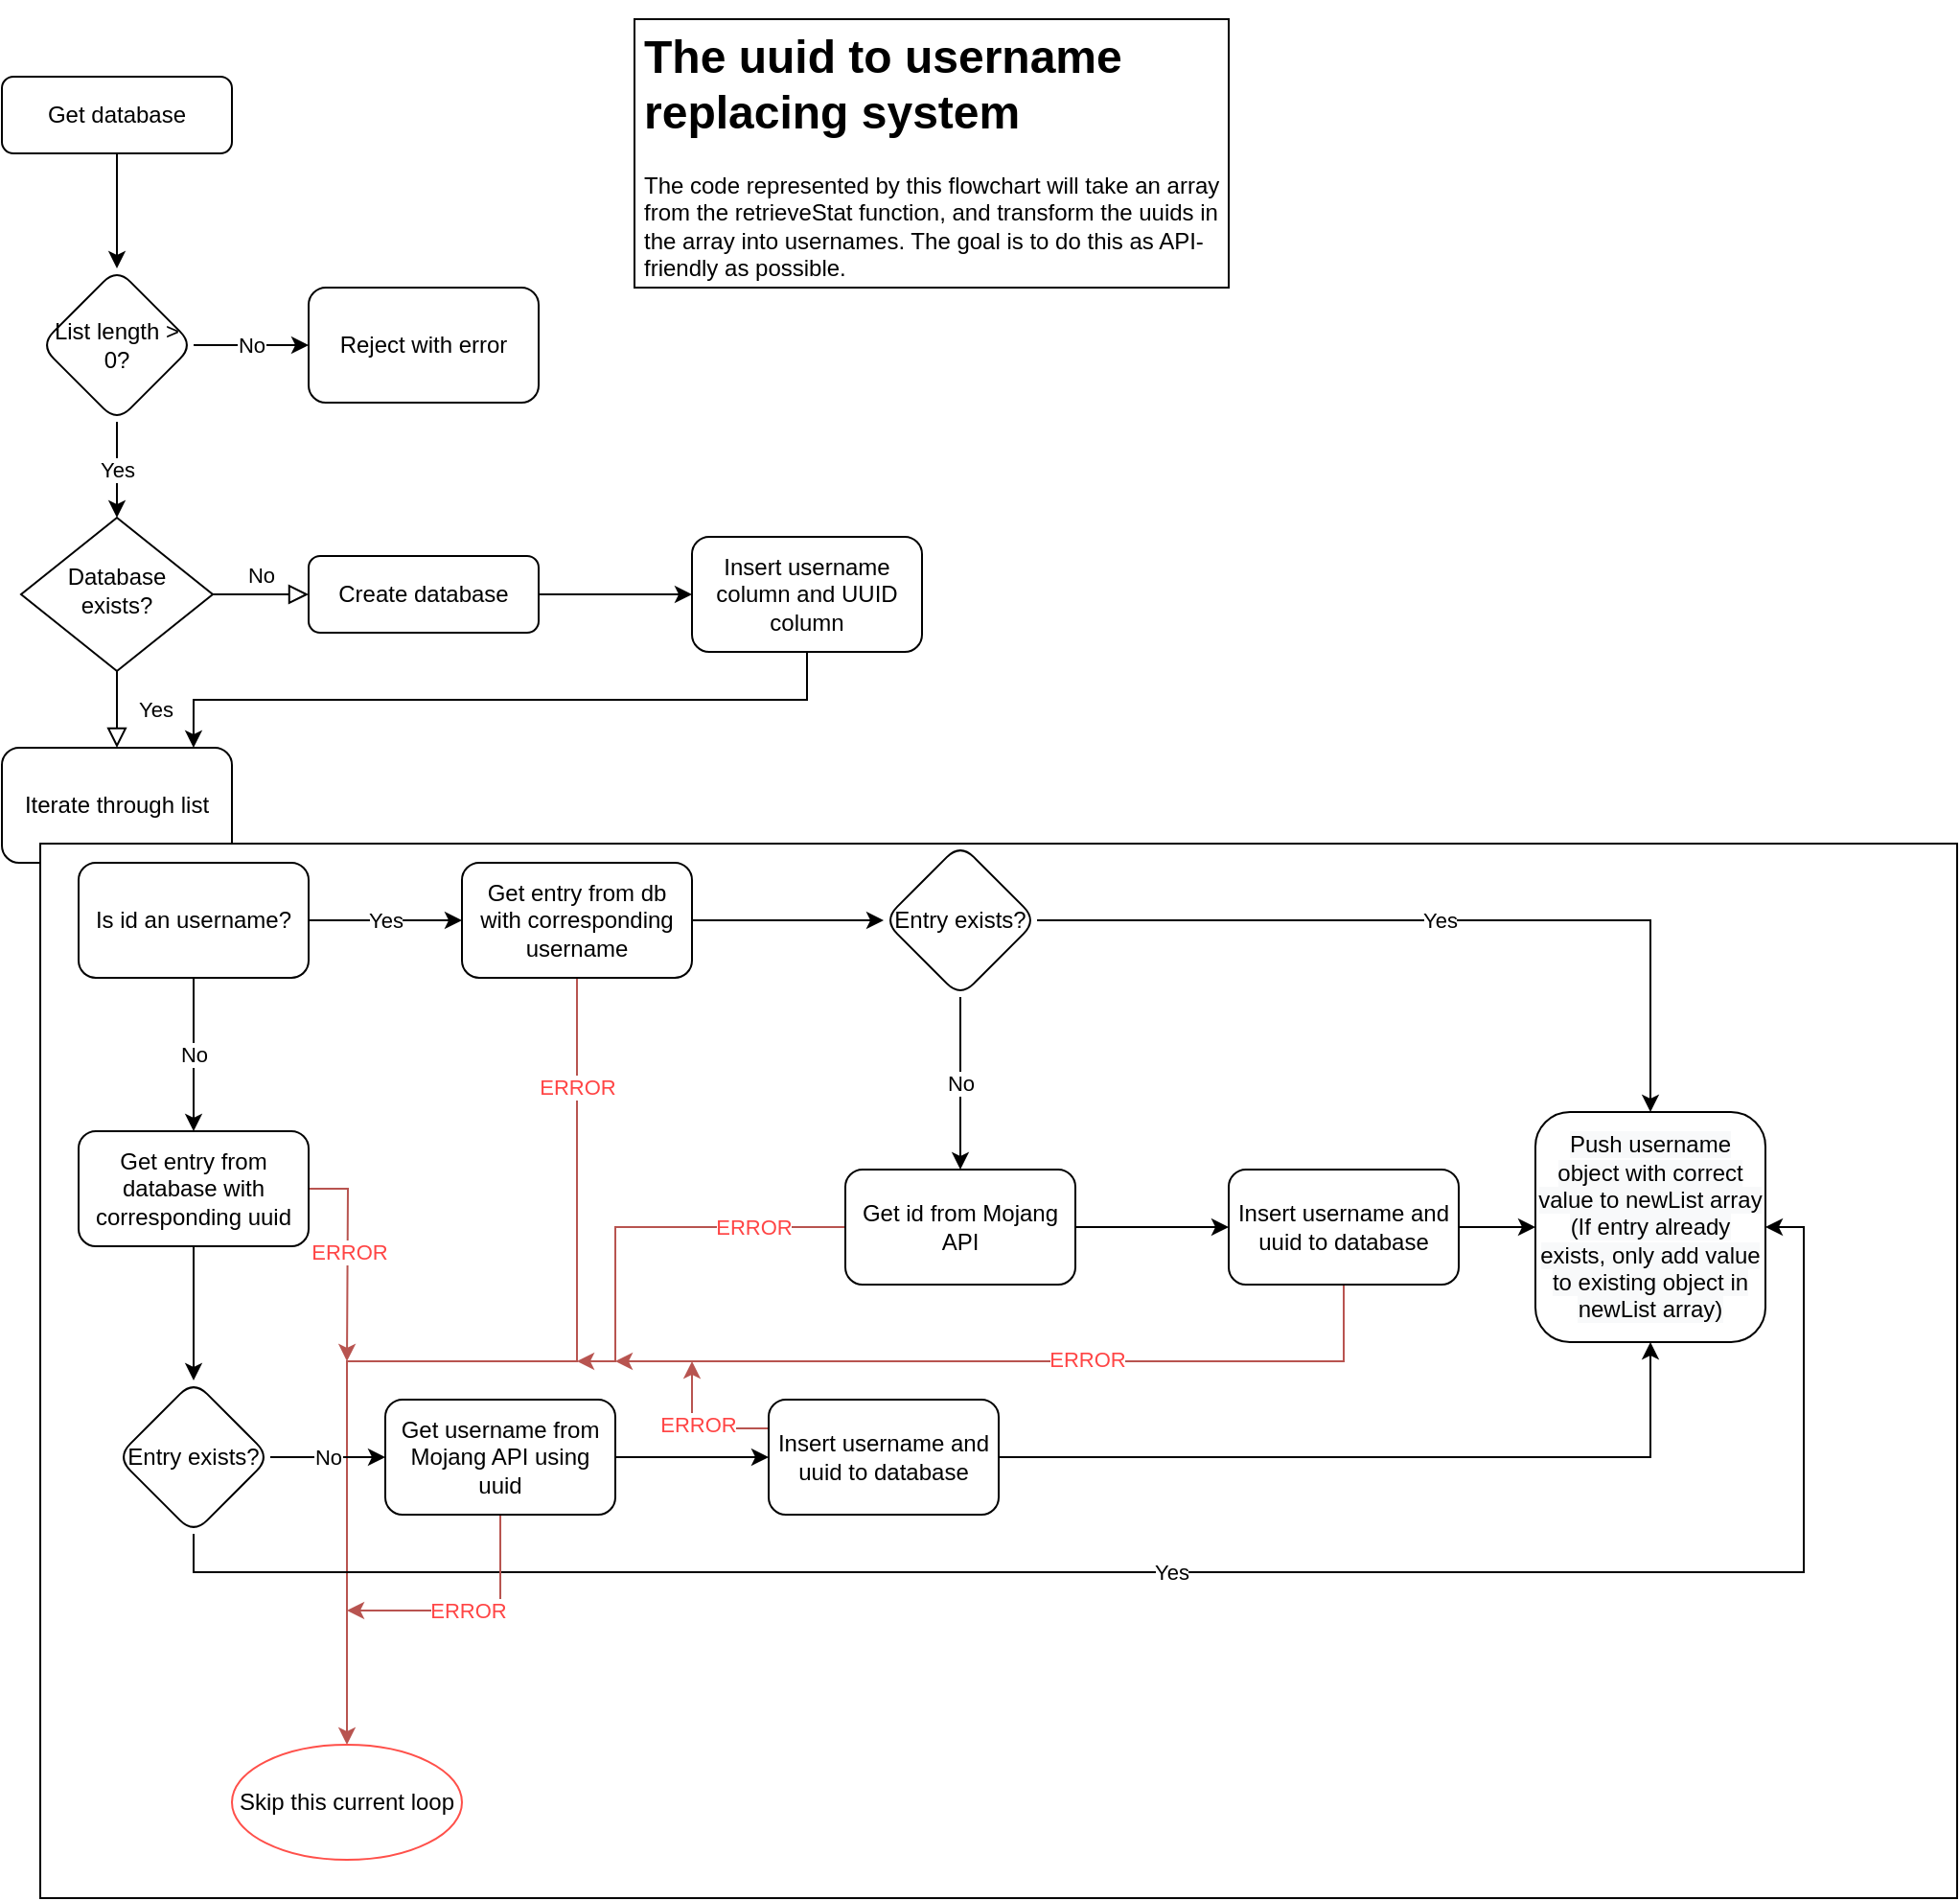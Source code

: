 <mxfile version="15.3.0" type="device"><diagram id="C5RBs43oDa-KdzZeNtuy" name="Page-1"><mxGraphModel dx="1673" dy="896" grid="1" gridSize="10" guides="1" tooltips="1" connect="1" arrows="1" fold="1" page="1" pageScale="1" pageWidth="827" pageHeight="1169" math="0" shadow="0"><root><mxCell id="WIyWlLk6GJQsqaUBKTNV-0"/><mxCell id="WIyWlLk6GJQsqaUBKTNV-1" parent="WIyWlLk6GJQsqaUBKTNV-0"/><mxCell id="yE2sMuW5LS-2qirhEya3-6" value="" style="edgeStyle=orthogonalEdgeStyle;rounded=0;orthogonalLoop=1;jettySize=auto;html=1;" edge="1" parent="WIyWlLk6GJQsqaUBKTNV-1" source="WIyWlLk6GJQsqaUBKTNV-3" target="yE2sMuW5LS-2qirhEya3-5"><mxGeometry relative="1" as="geometry"/></mxCell><mxCell id="WIyWlLk6GJQsqaUBKTNV-3" value="Get database" style="rounded=1;whiteSpace=wrap;html=1;fontSize=12;glass=0;strokeWidth=1;shadow=0;" parent="WIyWlLk6GJQsqaUBKTNV-1" vertex="1"><mxGeometry x="160" y="80" width="120" height="40" as="geometry"/></mxCell><mxCell id="WIyWlLk6GJQsqaUBKTNV-4" value="Yes" style="rounded=0;html=1;jettySize=auto;orthogonalLoop=1;fontSize=11;endArrow=block;endFill=0;endSize=8;strokeWidth=1;shadow=0;labelBackgroundColor=none;edgeStyle=orthogonalEdgeStyle;" parent="WIyWlLk6GJQsqaUBKTNV-1" source="WIyWlLk6GJQsqaUBKTNV-6" edge="1"><mxGeometry y="20" relative="1" as="geometry"><mxPoint as="offset"/><mxPoint x="220" y="430" as="targetPoint"/></mxGeometry></mxCell><mxCell id="WIyWlLk6GJQsqaUBKTNV-5" value="No" style="edgeStyle=orthogonalEdgeStyle;rounded=0;html=1;jettySize=auto;orthogonalLoop=1;fontSize=11;endArrow=block;endFill=0;endSize=8;strokeWidth=1;shadow=0;labelBackgroundColor=none;" parent="WIyWlLk6GJQsqaUBKTNV-1" source="WIyWlLk6GJQsqaUBKTNV-6" target="WIyWlLk6GJQsqaUBKTNV-7" edge="1"><mxGeometry y="10" relative="1" as="geometry"><mxPoint as="offset"/></mxGeometry></mxCell><mxCell id="WIyWlLk6GJQsqaUBKTNV-6" value="Database exists?" style="rhombus;whiteSpace=wrap;html=1;shadow=0;fontFamily=Helvetica;fontSize=12;align=center;strokeWidth=1;spacing=6;spacingTop=-4;" parent="WIyWlLk6GJQsqaUBKTNV-1" vertex="1"><mxGeometry x="170" y="310" width="100" height="80" as="geometry"/></mxCell><mxCell id="yE2sMuW5LS-2qirhEya3-3" value="" style="edgeStyle=orthogonalEdgeStyle;rounded=0;orthogonalLoop=1;jettySize=auto;html=1;" edge="1" parent="WIyWlLk6GJQsqaUBKTNV-1" source="WIyWlLk6GJQsqaUBKTNV-7" target="yE2sMuW5LS-2qirhEya3-2"><mxGeometry relative="1" as="geometry"/></mxCell><mxCell id="WIyWlLk6GJQsqaUBKTNV-7" value="Create database" style="rounded=1;whiteSpace=wrap;html=1;fontSize=12;glass=0;strokeWidth=1;shadow=0;" parent="WIyWlLk6GJQsqaUBKTNV-1" vertex="1"><mxGeometry x="320" y="330" width="120" height="40" as="geometry"/></mxCell><mxCell id="yE2sMuW5LS-2qirhEya3-18" style="edgeStyle=orthogonalEdgeStyle;rounded=0;orthogonalLoop=1;jettySize=auto;html=1;exitX=0.5;exitY=1;exitDx=0;exitDy=0;entryX=0.833;entryY=0;entryDx=0;entryDy=0;entryPerimeter=0;" edge="1" parent="WIyWlLk6GJQsqaUBKTNV-1" source="yE2sMuW5LS-2qirhEya3-2" target="yE2sMuW5LS-2qirhEya3-15"><mxGeometry relative="1" as="geometry"><mxPoint x="261" y="440" as="targetPoint"/></mxGeometry></mxCell><mxCell id="yE2sMuW5LS-2qirhEya3-2" value="Insert username column and UUID column" style="rounded=1;whiteSpace=wrap;html=1;shadow=0;strokeWidth=1;glass=0;" vertex="1" parent="WIyWlLk6GJQsqaUBKTNV-1"><mxGeometry x="520" y="320" width="120" height="60" as="geometry"/></mxCell><mxCell id="yE2sMuW5LS-2qirhEya3-8" value="No" style="edgeStyle=orthogonalEdgeStyle;rounded=0;orthogonalLoop=1;jettySize=auto;html=1;" edge="1" parent="WIyWlLk6GJQsqaUBKTNV-1" source="yE2sMuW5LS-2qirhEya3-5" target="yE2sMuW5LS-2qirhEya3-7"><mxGeometry relative="1" as="geometry"/></mxCell><mxCell id="yE2sMuW5LS-2qirhEya3-10" value="Yes" style="edgeStyle=orthogonalEdgeStyle;rounded=0;orthogonalLoop=1;jettySize=auto;html=1;" edge="1" parent="WIyWlLk6GJQsqaUBKTNV-1" source="yE2sMuW5LS-2qirhEya3-5" target="WIyWlLk6GJQsqaUBKTNV-6"><mxGeometry relative="1" as="geometry"/></mxCell><mxCell id="yE2sMuW5LS-2qirhEya3-5" value="List length &amp;gt; 0?" style="rhombus;whiteSpace=wrap;html=1;rounded=1;shadow=0;strokeWidth=1;glass=0;" vertex="1" parent="WIyWlLk6GJQsqaUBKTNV-1"><mxGeometry x="180" y="180" width="80" height="80" as="geometry"/></mxCell><mxCell id="yE2sMuW5LS-2qirhEya3-7" value="Reject with error" style="whiteSpace=wrap;html=1;rounded=1;shadow=0;strokeWidth=1;glass=0;" vertex="1" parent="WIyWlLk6GJQsqaUBKTNV-1"><mxGeometry x="320" y="190" width="120" height="60" as="geometry"/></mxCell><mxCell id="yE2sMuW5LS-2qirhEya3-15" value="Iterate through list" style="rounded=1;whiteSpace=wrap;html=1;" vertex="1" parent="WIyWlLk6GJQsqaUBKTNV-1"><mxGeometry x="160" y="430" width="120" height="60" as="geometry"/></mxCell><mxCell id="yE2sMuW5LS-2qirhEya3-19" value="" style="whiteSpace=wrap;html=1;fillColor=default;" vertex="1" parent="WIyWlLk6GJQsqaUBKTNV-1"><mxGeometry x="180" y="480" width="1000" height="550" as="geometry"/></mxCell><mxCell id="yE2sMuW5LS-2qirhEya3-22" value="Yes" style="edgeStyle=orthogonalEdgeStyle;rounded=0;orthogonalLoop=1;jettySize=auto;html=1;" edge="1" parent="WIyWlLk6GJQsqaUBKTNV-1" source="yE2sMuW5LS-2qirhEya3-20" target="yE2sMuW5LS-2qirhEya3-21"><mxGeometry relative="1" as="geometry"/></mxCell><mxCell id="yE2sMuW5LS-2qirhEya3-24" value="No" style="edgeStyle=orthogonalEdgeStyle;rounded=0;orthogonalLoop=1;jettySize=auto;html=1;" edge="1" parent="WIyWlLk6GJQsqaUBKTNV-1" source="yE2sMuW5LS-2qirhEya3-20" target="yE2sMuW5LS-2qirhEya3-23"><mxGeometry relative="1" as="geometry"/></mxCell><mxCell id="yE2sMuW5LS-2qirhEya3-20" value="Is id an username?" style="rounded=1;whiteSpace=wrap;html=1;fillColor=default;" vertex="1" parent="WIyWlLk6GJQsqaUBKTNV-1"><mxGeometry x="200" y="490" width="120" height="60" as="geometry"/></mxCell><mxCell id="yE2sMuW5LS-2qirhEya3-26" value="" style="edgeStyle=orthogonalEdgeStyle;rounded=0;orthogonalLoop=1;jettySize=auto;html=1;" edge="1" parent="WIyWlLk6GJQsqaUBKTNV-1" source="yE2sMuW5LS-2qirhEya3-21" target="yE2sMuW5LS-2qirhEya3-25"><mxGeometry relative="1" as="geometry"/></mxCell><mxCell id="yE2sMuW5LS-2qirhEya3-48" value="" style="edgeStyle=orthogonalEdgeStyle;rounded=0;orthogonalLoop=1;jettySize=auto;html=1;fillColor=#f8cecc;strokeColor=#b85450;fontColor=#FF4545;" edge="1" parent="WIyWlLk6GJQsqaUBKTNV-1" source="yE2sMuW5LS-2qirhEya3-21" target="yE2sMuW5LS-2qirhEya3-47"><mxGeometry relative="1" as="geometry"/></mxCell><mxCell id="yE2sMuW5LS-2qirhEya3-58" value="ERROR" style="edgeLabel;html=1;align=center;verticalAlign=middle;resizable=0;points=[];fontColor=#FF4545;" vertex="1" connectable="0" parent="yE2sMuW5LS-2qirhEya3-48"><mxGeometry x="-0.781" relative="1" as="geometry"><mxPoint as="offset"/></mxGeometry></mxCell><mxCell id="yE2sMuW5LS-2qirhEya3-21" value="Get entry from db with corresponding username" style="rounded=1;whiteSpace=wrap;html=1;fillColor=default;" vertex="1" parent="WIyWlLk6GJQsqaUBKTNV-1"><mxGeometry x="400" y="490" width="120" height="60" as="geometry"/></mxCell><mxCell id="yE2sMuW5LS-2qirhEya3-36" value="" style="edgeStyle=orthogonalEdgeStyle;rounded=0;orthogonalLoop=1;jettySize=auto;html=1;" edge="1" parent="WIyWlLk6GJQsqaUBKTNV-1" source="yE2sMuW5LS-2qirhEya3-23" target="yE2sMuW5LS-2qirhEya3-35"><mxGeometry relative="1" as="geometry"/></mxCell><mxCell id="yE2sMuW5LS-2qirhEya3-51" value="" style="edgeStyle=orthogonalEdgeStyle;rounded=0;orthogonalLoop=1;jettySize=auto;html=1;fontColor=#FF4545;strokeColor=#B85450;" edge="1" parent="WIyWlLk6GJQsqaUBKTNV-1" source="yE2sMuW5LS-2qirhEya3-23"><mxGeometry relative="1" as="geometry"><mxPoint x="340" y="750" as="targetPoint"/></mxGeometry></mxCell><mxCell id="yE2sMuW5LS-2qirhEya3-59" value="ERROR" style="edgeLabel;html=1;align=center;verticalAlign=middle;resizable=0;points=[];fontColor=#FF4545;" vertex="1" connectable="0" parent="yE2sMuW5LS-2qirhEya3-51"><mxGeometry x="-0.036" relative="1" as="geometry"><mxPoint as="offset"/></mxGeometry></mxCell><mxCell id="yE2sMuW5LS-2qirhEya3-23" value="Get entry from database with corresponding uuid" style="rounded=1;whiteSpace=wrap;html=1;fillColor=default;" vertex="1" parent="WIyWlLk6GJQsqaUBKTNV-1"><mxGeometry x="200" y="630" width="120" height="60" as="geometry"/></mxCell><mxCell id="yE2sMuW5LS-2qirhEya3-28" value="Yes" style="edgeStyle=orthogonalEdgeStyle;rounded=0;orthogonalLoop=1;jettySize=auto;html=1;entryX=0.5;entryY=0;entryDx=0;entryDy=0;" edge="1" parent="WIyWlLk6GJQsqaUBKTNV-1" source="yE2sMuW5LS-2qirhEya3-25" target="yE2sMuW5LS-2qirhEya3-33"><mxGeometry relative="1" as="geometry"><mxPoint x="760" y="550" as="targetPoint"/></mxGeometry></mxCell><mxCell id="yE2sMuW5LS-2qirhEya3-30" value="No" style="edgeStyle=orthogonalEdgeStyle;rounded=0;orthogonalLoop=1;jettySize=auto;html=1;" edge="1" parent="WIyWlLk6GJQsqaUBKTNV-1" source="yE2sMuW5LS-2qirhEya3-25" target="yE2sMuW5LS-2qirhEya3-29"><mxGeometry relative="1" as="geometry"/></mxCell><mxCell id="yE2sMuW5LS-2qirhEya3-25" value="Entry exists?" style="rhombus;whiteSpace=wrap;html=1;rounded=1;fillColor=default;" vertex="1" parent="WIyWlLk6GJQsqaUBKTNV-1"><mxGeometry x="620" y="480" width="80" height="80" as="geometry"/></mxCell><mxCell id="yE2sMuW5LS-2qirhEya3-32" value="" style="edgeStyle=orthogonalEdgeStyle;rounded=0;orthogonalLoop=1;jettySize=auto;html=1;" edge="1" parent="WIyWlLk6GJQsqaUBKTNV-1" source="yE2sMuW5LS-2qirhEya3-29" target="yE2sMuW5LS-2qirhEya3-31"><mxGeometry relative="1" as="geometry"/></mxCell><mxCell id="yE2sMuW5LS-2qirhEya3-53" style="edgeStyle=orthogonalEdgeStyle;rounded=0;orthogonalLoop=1;jettySize=auto;html=1;exitX=0;exitY=0.5;exitDx=0;exitDy=0;fontColor=#FF4545;strokeColor=#B85450;" edge="1" parent="WIyWlLk6GJQsqaUBKTNV-1" source="yE2sMuW5LS-2qirhEya3-29"><mxGeometry relative="1" as="geometry"><mxPoint x="460" y="750" as="targetPoint"/><Array as="points"><mxPoint x="480" y="680"/><mxPoint x="480" y="750"/></Array></mxGeometry></mxCell><mxCell id="yE2sMuW5LS-2qirhEya3-57" value="ERROR" style="edgeLabel;html=1;align=center;verticalAlign=middle;resizable=0;points=[];fontColor=#FF4545;" vertex="1" connectable="0" parent="yE2sMuW5LS-2qirhEya3-53"><mxGeometry x="-0.543" relative="1" as="geometry"><mxPoint as="offset"/></mxGeometry></mxCell><mxCell id="yE2sMuW5LS-2qirhEya3-29" value="Get id from Mojang API" style="whiteSpace=wrap;html=1;rounded=1;fillColor=default;" vertex="1" parent="WIyWlLk6GJQsqaUBKTNV-1"><mxGeometry x="600" y="650" width="120" height="60" as="geometry"/></mxCell><mxCell id="yE2sMuW5LS-2qirhEya3-34" value="" style="edgeStyle=orthogonalEdgeStyle;rounded=0;orthogonalLoop=1;jettySize=auto;html=1;" edge="1" parent="WIyWlLk6GJQsqaUBKTNV-1" source="yE2sMuW5LS-2qirhEya3-31" target="yE2sMuW5LS-2qirhEya3-33"><mxGeometry relative="1" as="geometry"/></mxCell><mxCell id="yE2sMuW5LS-2qirhEya3-55" style="edgeStyle=orthogonalEdgeStyle;rounded=0;orthogonalLoop=1;jettySize=auto;html=1;exitX=0.5;exitY=1;exitDx=0;exitDy=0;fontColor=#FF4545;strokeColor=#B85450;" edge="1" parent="WIyWlLk6GJQsqaUBKTNV-1" source="yE2sMuW5LS-2qirhEya3-31"><mxGeometry relative="1" as="geometry"><mxPoint x="480" y="750" as="targetPoint"/><Array as="points"><mxPoint x="860" y="750"/></Array></mxGeometry></mxCell><mxCell id="yE2sMuW5LS-2qirhEya3-56" value="ERROR" style="edgeLabel;html=1;align=center;verticalAlign=middle;resizable=0;points=[];fontColor=#FF4545;" vertex="1" connectable="0" parent="yE2sMuW5LS-2qirhEya3-55"><mxGeometry x="-0.171" y="-1" relative="1" as="geometry"><mxPoint as="offset"/></mxGeometry></mxCell><mxCell id="yE2sMuW5LS-2qirhEya3-31" value="Insert username and uuid to database" style="whiteSpace=wrap;html=1;rounded=1;fillColor=default;" vertex="1" parent="WIyWlLk6GJQsqaUBKTNV-1"><mxGeometry x="800" y="650" width="120" height="60" as="geometry"/></mxCell><mxCell id="yE2sMuW5LS-2qirhEya3-33" value="&lt;span style=&quot;color: rgb(0 , 0 , 0) ; font-family: &amp;#34;helvetica&amp;#34; ; font-size: 12px ; font-style: normal ; font-weight: 400 ; letter-spacing: normal ; text-align: center ; text-indent: 0px ; text-transform: none ; word-spacing: 0px ; background-color: rgb(248 , 249 , 250) ; display: inline ; float: none&quot;&gt;Push username object with correct value to newList array (If entry already exists, only add value to existing object in newList array)&lt;/span&gt;" style="whiteSpace=wrap;html=1;rounded=1;fillColor=default;" vertex="1" parent="WIyWlLk6GJQsqaUBKTNV-1"><mxGeometry x="960" y="620" width="120" height="120" as="geometry"/></mxCell><mxCell id="yE2sMuW5LS-2qirhEya3-38" value="No" style="edgeStyle=orthogonalEdgeStyle;rounded=0;orthogonalLoop=1;jettySize=auto;html=1;" edge="1" parent="WIyWlLk6GJQsqaUBKTNV-1" source="yE2sMuW5LS-2qirhEya3-35" target="yE2sMuW5LS-2qirhEya3-37"><mxGeometry relative="1" as="geometry"/></mxCell><mxCell id="yE2sMuW5LS-2qirhEya3-41" value="Yes" style="edgeStyle=orthogonalEdgeStyle;rounded=0;orthogonalLoop=1;jettySize=auto;html=1;entryX=1;entryY=0.5;entryDx=0;entryDy=0;" edge="1" parent="WIyWlLk6GJQsqaUBKTNV-1" source="yE2sMuW5LS-2qirhEya3-35" target="yE2sMuW5LS-2qirhEya3-33"><mxGeometry relative="1" as="geometry"><mxPoint x="260" y="930" as="targetPoint"/><Array as="points"><mxPoint x="260" y="860"/><mxPoint x="1100" y="860"/><mxPoint x="1100" y="680"/></Array></mxGeometry></mxCell><mxCell id="yE2sMuW5LS-2qirhEya3-35" value="Entry exists?" style="rhombus;whiteSpace=wrap;html=1;rounded=1;fillColor=default;" vertex="1" parent="WIyWlLk6GJQsqaUBKTNV-1"><mxGeometry x="220" y="760" width="80" height="80" as="geometry"/></mxCell><mxCell id="yE2sMuW5LS-2qirhEya3-43" value="" style="edgeStyle=orthogonalEdgeStyle;rounded=0;orthogonalLoop=1;jettySize=auto;html=1;" edge="1" parent="WIyWlLk6GJQsqaUBKTNV-1" source="yE2sMuW5LS-2qirhEya3-37" target="yE2sMuW5LS-2qirhEya3-42"><mxGeometry relative="1" as="geometry"/></mxCell><mxCell id="yE2sMuW5LS-2qirhEya3-62" style="edgeStyle=orthogonalEdgeStyle;rounded=0;orthogonalLoop=1;jettySize=auto;html=1;exitX=0.5;exitY=1;exitDx=0;exitDy=0;fontColor=#FF4545;strokeColor=#B85450;" edge="1" parent="WIyWlLk6GJQsqaUBKTNV-1" source="yE2sMuW5LS-2qirhEya3-37"><mxGeometry relative="1" as="geometry"><mxPoint x="340" y="880" as="targetPoint"/><Array as="points"><mxPoint x="420" y="880"/></Array></mxGeometry></mxCell><mxCell id="yE2sMuW5LS-2qirhEya3-63" value="ERROR" style="edgeLabel;html=1;align=center;verticalAlign=middle;resizable=0;points=[];fontColor=#FF4545;" vertex="1" connectable="0" parent="yE2sMuW5LS-2qirhEya3-62"><mxGeometry x="0.031" relative="1" as="geometry"><mxPoint as="offset"/></mxGeometry></mxCell><mxCell id="yE2sMuW5LS-2qirhEya3-37" value="Get username from Mojang API using uuid" style="whiteSpace=wrap;html=1;rounded=1;fillColor=default;" vertex="1" parent="WIyWlLk6GJQsqaUBKTNV-1"><mxGeometry x="360" y="770" width="120" height="60" as="geometry"/></mxCell><mxCell id="yE2sMuW5LS-2qirhEya3-46" style="edgeStyle=orthogonalEdgeStyle;rounded=0;orthogonalLoop=1;jettySize=auto;html=1;entryX=0.5;entryY=1;entryDx=0;entryDy=0;" edge="1" parent="WIyWlLk6GJQsqaUBKTNV-1" source="yE2sMuW5LS-2qirhEya3-42" target="yE2sMuW5LS-2qirhEya3-33"><mxGeometry relative="1" as="geometry"/></mxCell><mxCell id="yE2sMuW5LS-2qirhEya3-60" style="edgeStyle=orthogonalEdgeStyle;rounded=0;orthogonalLoop=1;jettySize=auto;html=1;exitX=0;exitY=0.25;exitDx=0;exitDy=0;fontColor=#FF4545;strokeColor=#B85450;" edge="1" parent="WIyWlLk6GJQsqaUBKTNV-1" source="yE2sMuW5LS-2qirhEya3-42"><mxGeometry relative="1" as="geometry"><mxPoint x="520" y="750" as="targetPoint"/><Array as="points"><mxPoint x="520" y="785"/></Array></mxGeometry></mxCell><mxCell id="yE2sMuW5LS-2qirhEya3-61" value="ERROR" style="edgeLabel;html=1;align=center;verticalAlign=middle;resizable=0;points=[];fontColor=#FF4545;" vertex="1" connectable="0" parent="yE2sMuW5LS-2qirhEya3-60"><mxGeometry x="-0.013" y="-2" relative="1" as="geometry"><mxPoint as="offset"/></mxGeometry></mxCell><mxCell id="yE2sMuW5LS-2qirhEya3-42" value="Insert username and uuid to database" style="whiteSpace=wrap;html=1;rounded=1;fillColor=default;" vertex="1" parent="WIyWlLk6GJQsqaUBKTNV-1"><mxGeometry x="560" y="770" width="120" height="60" as="geometry"/></mxCell><mxCell id="yE2sMuW5LS-2qirhEya3-47" value="Skip this current loop" style="ellipse;whiteSpace=wrap;html=1;rounded=1;fillColor=default;strokeColor=#FF504A;" vertex="1" parent="WIyWlLk6GJQsqaUBKTNV-1"><mxGeometry x="280" y="950" width="120" height="60" as="geometry"/></mxCell><mxCell id="yE2sMuW5LS-2qirhEya3-64" value="&lt;h1&gt;&lt;font color=&quot;#000000&quot;&gt;The uuid to username replacing system&lt;/font&gt;&lt;/h1&gt;&lt;p&gt;&lt;font color=&quot;#000000&quot;&gt;The code represented by this flowchart will take an array from the retrieveStat function, and transform the uuids in the array into usernames. The goal is to do this as API-friendly as possible.&amp;nbsp;&lt;/font&gt;&lt;/p&gt;" style="text;html=1;strokeColor=default;fillColor=default;spacing=5;spacingTop=-20;whiteSpace=wrap;overflow=hidden;rounded=0;fontColor=#FF4545;" vertex="1" parent="WIyWlLk6GJQsqaUBKTNV-1"><mxGeometry x="490" y="50" width="310" height="140" as="geometry"/></mxCell></root></mxGraphModel></diagram></mxfile>